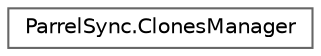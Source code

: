 digraph "Graphical Class Hierarchy"
{
 // LATEX_PDF_SIZE
  bgcolor="transparent";
  edge [fontname=Helvetica,fontsize=10,labelfontname=Helvetica,labelfontsize=10];
  node [fontname=Helvetica,fontsize=10,shape=box,height=0.2,width=0.4];
  rankdir="LR";
  Node0 [id="Node000000",label="ParrelSync.ClonesManager",height=0.2,width=0.4,color="grey40", fillcolor="white", style="filled",URL="$class_parrel_sync_1_1_clones_manager.html",tooltip="Contains all required methods for creating a linked clone of the Unity project."];
}
